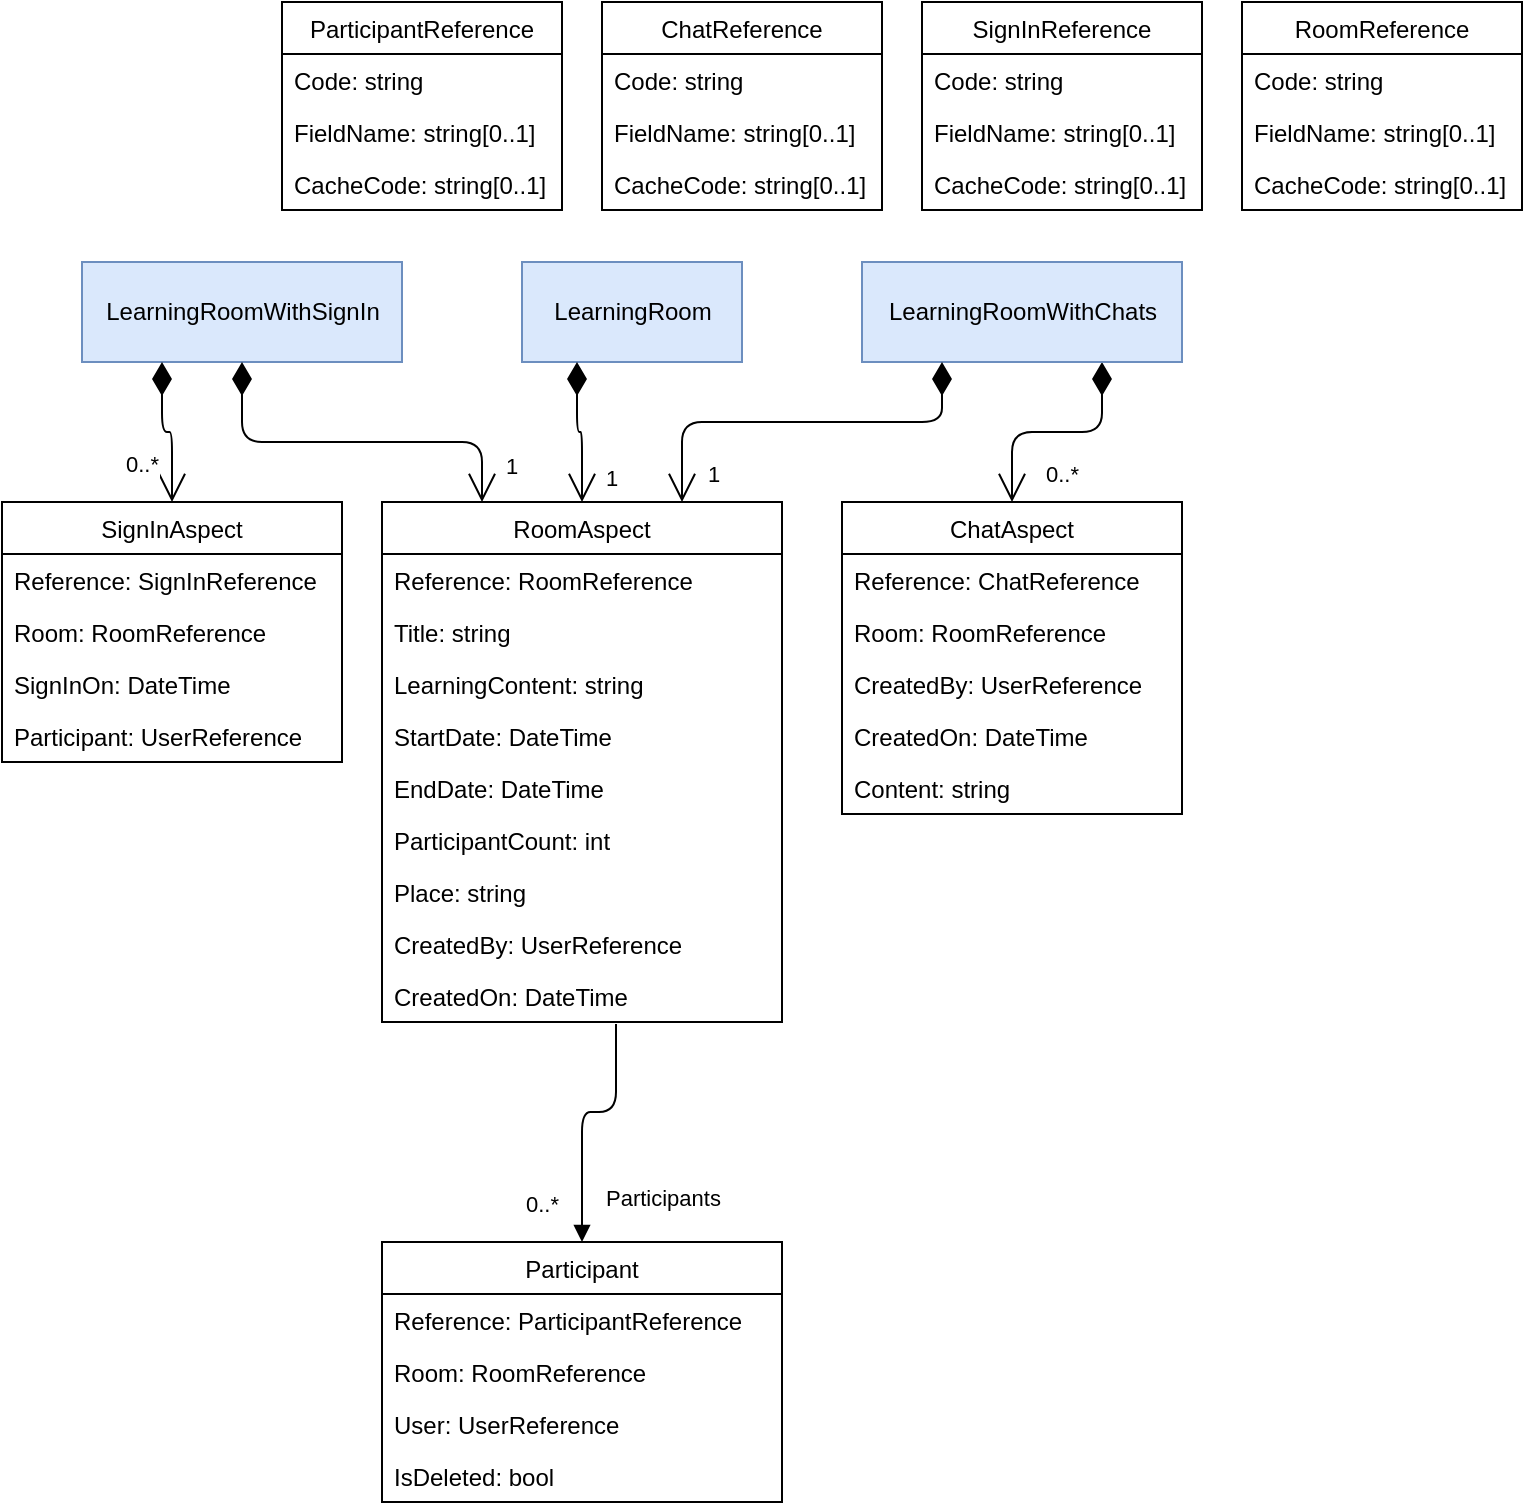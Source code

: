 <mxfile version="13.9.9" type="device"><diagram id="X1m0seBhDhbuq4w7VDQ-" name="Page-1"><mxGraphModel dx="782" dy="766" grid="1" gridSize="10" guides="1" tooltips="1" connect="1" arrows="1" fold="1" page="1" pageScale="1" pageWidth="827" pageHeight="1169" math="0" shadow="0"><root><mxCell id="0"/><mxCell id="1" parent="0"/><mxCell id="9OKOr-lO1oVz9kr22QyI-1" value="LearningRoom" style="html=1;fillColor=#dae8fc;strokeColor=#6c8ebf;" parent="1" vertex="1"><mxGeometry x="310" y="440" width="110" height="50" as="geometry"/></mxCell><mxCell id="9OKOr-lO1oVz9kr22QyI-2" value="RoomAspect" style="swimlane;fontStyle=0;childLayout=stackLayout;horizontal=1;startSize=26;fillColor=none;horizontalStack=0;resizeParent=1;resizeParentMax=0;resizeLast=0;collapsible=1;marginBottom=0;" parent="1" vertex="1"><mxGeometry x="240" y="560" width="200" height="260" as="geometry"/></mxCell><mxCell id="9OKOr-lO1oVz9kr22QyI-5" value="Reference: RoomReference" style="text;strokeColor=none;fillColor=none;align=left;verticalAlign=top;spacingLeft=4;spacingRight=4;overflow=hidden;rotatable=0;points=[[0,0.5],[1,0.5]];portConstraint=eastwest;" parent="9OKOr-lO1oVz9kr22QyI-2" vertex="1"><mxGeometry y="26" width="200" height="26" as="geometry"/></mxCell><mxCell id="d26UDt1RQuHkW1VjK_w8-8" value="Title: string" style="text;strokeColor=none;fillColor=none;align=left;verticalAlign=top;spacingLeft=4;spacingRight=4;overflow=hidden;rotatable=0;points=[[0,0.5],[1,0.5]];portConstraint=eastwest;" parent="9OKOr-lO1oVz9kr22QyI-2" vertex="1"><mxGeometry y="52" width="200" height="26" as="geometry"/></mxCell><mxCell id="9OKOr-lO1oVz9kr22QyI-12" value="LearningContent: string" style="text;strokeColor=none;fillColor=none;align=left;verticalAlign=top;spacingLeft=4;spacingRight=4;overflow=hidden;rotatable=0;points=[[0,0.5],[1,0.5]];portConstraint=eastwest;" parent="9OKOr-lO1oVz9kr22QyI-2" vertex="1"><mxGeometry y="78" width="200" height="26" as="geometry"/></mxCell><mxCell id="9OKOr-lO1oVz9kr22QyI-21" value="StartDate: DateTime" style="text;strokeColor=none;fillColor=none;align=left;verticalAlign=top;spacingLeft=4;spacingRight=4;overflow=hidden;rotatable=0;points=[[0,0.5],[1,0.5]];portConstraint=eastwest;" parent="9OKOr-lO1oVz9kr22QyI-2" vertex="1"><mxGeometry y="104" width="200" height="26" as="geometry"/></mxCell><mxCell id="9OKOr-lO1oVz9kr22QyI-22" value="EndDate: DateTime" style="text;strokeColor=none;fillColor=none;align=left;verticalAlign=top;spacingLeft=4;spacingRight=4;overflow=hidden;rotatable=0;points=[[0,0.5],[1,0.5]];portConstraint=eastwest;" parent="9OKOr-lO1oVz9kr22QyI-2" vertex="1"><mxGeometry y="130" width="200" height="26" as="geometry"/></mxCell><mxCell id="9OKOr-lO1oVz9kr22QyI-23" value="ParticipantCount: int" style="text;strokeColor=none;fillColor=none;align=left;verticalAlign=top;spacingLeft=4;spacingRight=4;overflow=hidden;rotatable=0;points=[[0,0.5],[1,0.5]];portConstraint=eastwest;" parent="9OKOr-lO1oVz9kr22QyI-2" vertex="1"><mxGeometry y="156" width="200" height="26" as="geometry"/></mxCell><mxCell id="9OKOr-lO1oVz9kr22QyI-26" value="Place: string" style="text;strokeColor=none;fillColor=none;align=left;verticalAlign=top;spacingLeft=4;spacingRight=4;overflow=hidden;rotatable=0;points=[[0,0.5],[1,0.5]];portConstraint=eastwest;" parent="9OKOr-lO1oVz9kr22QyI-2" vertex="1"><mxGeometry y="182" width="200" height="26" as="geometry"/></mxCell><mxCell id="d26UDt1RQuHkW1VjK_w8-5" value="CreatedBy: UserReference" style="text;strokeColor=none;fillColor=none;align=left;verticalAlign=top;spacingLeft=4;spacingRight=4;overflow=hidden;rotatable=0;points=[[0,0.5],[1,0.5]];portConstraint=eastwest;" parent="9OKOr-lO1oVz9kr22QyI-2" vertex="1"><mxGeometry y="208" width="200" height="26" as="geometry"/></mxCell><mxCell id="d26UDt1RQuHkW1VjK_w8-7" value="CreatedOn: DateTime" style="text;strokeColor=none;fillColor=none;align=left;verticalAlign=top;spacingLeft=4;spacingRight=4;overflow=hidden;rotatable=0;points=[[0,0.5],[1,0.5]];portConstraint=eastwest;" parent="9OKOr-lO1oVz9kr22QyI-2" vertex="1"><mxGeometry y="234" width="200" height="26" as="geometry"/></mxCell><mxCell id="9OKOr-lO1oVz9kr22QyI-13" value="RoomReference" style="swimlane;fontStyle=0;childLayout=stackLayout;horizontal=1;startSize=26;fillColor=none;horizontalStack=0;resizeParent=1;resizeParentMax=0;resizeLast=0;collapsible=1;marginBottom=0;" parent="1" vertex="1"><mxGeometry x="670" y="310" width="140" height="104" as="geometry"/></mxCell><mxCell id="9OKOr-lO1oVz9kr22QyI-14" value="Code: string" style="text;strokeColor=none;fillColor=none;align=left;verticalAlign=top;spacingLeft=4;spacingRight=4;overflow=hidden;rotatable=0;points=[[0,0.5],[1,0.5]];portConstraint=eastwest;" parent="9OKOr-lO1oVz9kr22QyI-13" vertex="1"><mxGeometry y="26" width="140" height="26" as="geometry"/></mxCell><mxCell id="9OKOr-lO1oVz9kr22QyI-15" value="FieldName: string[0..1]" style="text;strokeColor=none;fillColor=none;align=left;verticalAlign=top;spacingLeft=4;spacingRight=4;overflow=hidden;rotatable=0;points=[[0,0.5],[1,0.5]];portConstraint=eastwest;" parent="9OKOr-lO1oVz9kr22QyI-13" vertex="1"><mxGeometry y="52" width="140" height="26" as="geometry"/></mxCell><mxCell id="9OKOr-lO1oVz9kr22QyI-20" value="CacheCode: string[0..1]" style="text;strokeColor=none;fillColor=none;align=left;verticalAlign=top;spacingLeft=4;spacingRight=4;overflow=hidden;rotatable=0;points=[[0,0.5],[1,0.5]];portConstraint=eastwest;" parent="9OKOr-lO1oVz9kr22QyI-13" vertex="1"><mxGeometry y="78" width="140" height="26" as="geometry"/></mxCell><mxCell id="9OKOr-lO1oVz9kr22QyI-19" value="1" style="endArrow=open;html=1;endSize=12;startArrow=diamondThin;startSize=14;startFill=1;edgeStyle=orthogonalEdgeStyle;align=left;verticalAlign=bottom;exitX=0.25;exitY=1;exitDx=0;exitDy=0;entryX=0.5;entryY=0;entryDx=0;entryDy=0;" parent="1" source="9OKOr-lO1oVz9kr22QyI-1" target="9OKOr-lO1oVz9kr22QyI-2" edge="1"><mxGeometry x="0.899" y="10" relative="1" as="geometry"><mxPoint x="540" y="540" as="sourcePoint"/><mxPoint x="700" y="540" as="targetPoint"/><mxPoint as="offset"/></mxGeometry></mxCell><mxCell id="d26UDt1RQuHkW1VjK_w8-9" value="ChatAspect" style="swimlane;fontStyle=0;childLayout=stackLayout;horizontal=1;startSize=26;fillColor=none;horizontalStack=0;resizeParent=1;resizeParentMax=0;resizeLast=0;collapsible=1;marginBottom=0;" parent="1" vertex="1"><mxGeometry x="470" y="560" width="170" height="156" as="geometry"/></mxCell><mxCell id="d26UDt1RQuHkW1VjK_w8-10" value="Reference: ChatReference" style="text;strokeColor=none;fillColor=none;align=left;verticalAlign=top;spacingLeft=4;spacingRight=4;overflow=hidden;rotatable=0;points=[[0,0.5],[1,0.5]];portConstraint=eastwest;" parent="d26UDt1RQuHkW1VjK_w8-9" vertex="1"><mxGeometry y="26" width="170" height="26" as="geometry"/></mxCell><mxCell id="d26UDt1RQuHkW1VjK_w8-11" value="Room: RoomReference" style="text;strokeColor=none;fillColor=none;align=left;verticalAlign=top;spacingLeft=4;spacingRight=4;overflow=hidden;rotatable=0;points=[[0,0.5],[1,0.5]];portConstraint=eastwest;" parent="d26UDt1RQuHkW1VjK_w8-9" vertex="1"><mxGeometry y="52" width="170" height="26" as="geometry"/></mxCell><mxCell id="d26UDt1RQuHkW1VjK_w8-12" value="CreatedBy: UserReference" style="text;strokeColor=none;fillColor=none;align=left;verticalAlign=top;spacingLeft=4;spacingRight=4;overflow=hidden;rotatable=0;points=[[0,0.5],[1,0.5]];portConstraint=eastwest;" parent="d26UDt1RQuHkW1VjK_w8-9" vertex="1"><mxGeometry y="78" width="170" height="26" as="geometry"/></mxCell><mxCell id="d26UDt1RQuHkW1VjK_w8-14" value="CreatedOn: DateTime" style="text;strokeColor=none;fillColor=none;align=left;verticalAlign=top;spacingLeft=4;spacingRight=4;overflow=hidden;rotatable=0;points=[[0,0.5],[1,0.5]];portConstraint=eastwest;" parent="d26UDt1RQuHkW1VjK_w8-9" vertex="1"><mxGeometry y="104" width="170" height="26" as="geometry"/></mxCell><mxCell id="d26UDt1RQuHkW1VjK_w8-15" value="Content: string" style="text;strokeColor=none;fillColor=none;align=left;verticalAlign=top;spacingLeft=4;spacingRight=4;overflow=hidden;rotatable=0;points=[[0,0.5],[1,0.5]];portConstraint=eastwest;" parent="d26UDt1RQuHkW1VjK_w8-9" vertex="1"><mxGeometry y="130" width="170" height="26" as="geometry"/></mxCell><mxCell id="d26UDt1RQuHkW1VjK_w8-13" value="0..*" style="endArrow=open;endSize=12;startArrow=diamondThin;startSize=14;startFill=1;edgeStyle=orthogonalEdgeStyle;align=left;verticalAlign=bottom;exitX=0.75;exitY=1;exitDx=0;exitDy=0;html=1;labelBorderColor=none;" parent="1" source="d26UDt1RQuHkW1VjK_w8-16" target="d26UDt1RQuHkW1VjK_w8-9" edge="1"><mxGeometry x="0.907" y="15" relative="1" as="geometry"><mxPoint x="590" y="440" as="sourcePoint"/><mxPoint x="692.5" y="500" as="targetPoint"/><mxPoint as="offset"/></mxGeometry></mxCell><mxCell id="d26UDt1RQuHkW1VjK_w8-16" value="LearningRoomWithChats" style="html=1;fillColor=#dae8fc;strokeColor=#6c8ebf;" parent="1" vertex="1"><mxGeometry x="480" y="440" width="160" height="50" as="geometry"/></mxCell><mxCell id="d26UDt1RQuHkW1VjK_w8-17" value="1" style="endArrow=open;html=1;endSize=12;startArrow=diamondThin;startSize=14;startFill=1;edgeStyle=orthogonalEdgeStyle;align=left;verticalAlign=bottom;exitX=0.25;exitY=1;exitDx=0;exitDy=0;entryX=0.75;entryY=0;entryDx=0;entryDy=0;" parent="1" source="d26UDt1RQuHkW1VjK_w8-16" target="9OKOr-lO1oVz9kr22QyI-2" edge="1"><mxGeometry x="0.95" y="11" relative="1" as="geometry"><mxPoint x="600" y="780" as="sourcePoint"/><mxPoint x="760" y="780" as="targetPoint"/><Array as="points"><mxPoint x="520" y="520"/><mxPoint x="390" y="520"/></Array><mxPoint as="offset"/></mxGeometry></mxCell><mxCell id="d26UDt1RQuHkW1VjK_w8-18" value="SignInAspect" style="swimlane;fontStyle=0;childLayout=stackLayout;horizontal=1;startSize=26;fillColor=none;horizontalStack=0;resizeParent=1;resizeParentMax=0;resizeLast=0;collapsible=1;marginBottom=0;" parent="1" vertex="1"><mxGeometry x="50" y="560" width="170" height="130" as="geometry"/></mxCell><mxCell id="d26UDt1RQuHkW1VjK_w8-19" value="Reference: SignInReference" style="text;strokeColor=none;fillColor=none;align=left;verticalAlign=top;spacingLeft=4;spacingRight=4;overflow=hidden;rotatable=0;points=[[0,0.5],[1,0.5]];portConstraint=eastwest;" parent="d26UDt1RQuHkW1VjK_w8-18" vertex="1"><mxGeometry y="26" width="170" height="26" as="geometry"/></mxCell><mxCell id="d26UDt1RQuHkW1VjK_w8-20" value="Room: RoomReference" style="text;strokeColor=none;fillColor=none;align=left;verticalAlign=top;spacingLeft=4;spacingRight=4;overflow=hidden;rotatable=0;points=[[0,0.5],[1,0.5]];portConstraint=eastwest;" parent="d26UDt1RQuHkW1VjK_w8-18" vertex="1"><mxGeometry y="52" width="170" height="26" as="geometry"/></mxCell><mxCell id="d26UDt1RQuHkW1VjK_w8-21" value="SignInOn: DateTime" style="text;strokeColor=none;fillColor=none;align=left;verticalAlign=top;spacingLeft=4;spacingRight=4;overflow=hidden;rotatable=0;points=[[0,0.5],[1,0.5]];portConstraint=eastwest;" parent="d26UDt1RQuHkW1VjK_w8-18" vertex="1"><mxGeometry y="78" width="170" height="26" as="geometry"/></mxCell><mxCell id="d26UDt1RQuHkW1VjK_w8-22" value="Participant: UserReference" style="text;strokeColor=none;fillColor=none;align=left;verticalAlign=top;spacingLeft=4;spacingRight=4;overflow=hidden;rotatable=0;points=[[0,0.5],[1,0.5]];portConstraint=eastwest;" parent="d26UDt1RQuHkW1VjK_w8-18" vertex="1"><mxGeometry y="104" width="170" height="26" as="geometry"/></mxCell><mxCell id="d26UDt1RQuHkW1VjK_w8-23" value="LearningRoomWithSignIn" style="html=1;fillColor=#dae8fc;strokeColor=#6c8ebf;" parent="1" vertex="1"><mxGeometry x="90" y="440" width="160" height="50" as="geometry"/></mxCell><mxCell id="d26UDt1RQuHkW1VjK_w8-24" value="0..*" style="endArrow=open;html=1;endSize=12;startArrow=diamondThin;startSize=14;startFill=1;edgeStyle=orthogonalEdgeStyle;align=left;verticalAlign=bottom;exitX=0.25;exitY=1;exitDx=0;exitDy=0;labelBorderColor=none;" parent="1" source="d26UDt1RQuHkW1VjK_w8-23" target="d26UDt1RQuHkW1VjK_w8-18" edge="1"><mxGeometry x="0.733" y="-25" relative="1" as="geometry"><mxPoint x="90" y="520" as="sourcePoint"/><mxPoint x="250" y="520" as="targetPoint"/><mxPoint as="offset"/></mxGeometry></mxCell><mxCell id="d26UDt1RQuHkW1VjK_w8-25" value="1" style="endArrow=open;html=1;endSize=12;startArrow=diamondThin;startSize=14;startFill=1;edgeStyle=orthogonalEdgeStyle;align=left;verticalAlign=bottom;exitX=0.5;exitY=1;exitDx=0;exitDy=0;entryX=0.25;entryY=0;entryDx=0;entryDy=0;" parent="1" source="d26UDt1RQuHkW1VjK_w8-23" target="9OKOr-lO1oVz9kr22QyI-2" edge="1"><mxGeometry x="0.899" y="10" relative="1" as="geometry"><mxPoint x="347.5" y="500" as="sourcePoint"/><mxPoint x="350" y="570" as="targetPoint"/><mxPoint as="offset"/><Array as="points"><mxPoint x="170" y="530"/><mxPoint x="290" y="530"/></Array></mxGeometry></mxCell><mxCell id="d26UDt1RQuHkW1VjK_w8-26" value="SignInReference" style="swimlane;fontStyle=0;childLayout=stackLayout;horizontal=1;startSize=26;fillColor=none;horizontalStack=0;resizeParent=1;resizeParentMax=0;resizeLast=0;collapsible=1;marginBottom=0;" parent="1" vertex="1"><mxGeometry x="510" y="310" width="140" height="104" as="geometry"/></mxCell><mxCell id="d26UDt1RQuHkW1VjK_w8-27" value="Code: string" style="text;strokeColor=none;fillColor=none;align=left;verticalAlign=top;spacingLeft=4;spacingRight=4;overflow=hidden;rotatable=0;points=[[0,0.5],[1,0.5]];portConstraint=eastwest;" parent="d26UDt1RQuHkW1VjK_w8-26" vertex="1"><mxGeometry y="26" width="140" height="26" as="geometry"/></mxCell><mxCell id="d26UDt1RQuHkW1VjK_w8-28" value="FieldName: string[0..1]" style="text;strokeColor=none;fillColor=none;align=left;verticalAlign=top;spacingLeft=4;spacingRight=4;overflow=hidden;rotatable=0;points=[[0,0.5],[1,0.5]];portConstraint=eastwest;" parent="d26UDt1RQuHkW1VjK_w8-26" vertex="1"><mxGeometry y="52" width="140" height="26" as="geometry"/></mxCell><mxCell id="d26UDt1RQuHkW1VjK_w8-29" value="CacheCode: string[0..1]" style="text;strokeColor=none;fillColor=none;align=left;verticalAlign=top;spacingLeft=4;spacingRight=4;overflow=hidden;rotatable=0;points=[[0,0.5],[1,0.5]];portConstraint=eastwest;" parent="d26UDt1RQuHkW1VjK_w8-26" vertex="1"><mxGeometry y="78" width="140" height="26" as="geometry"/></mxCell><mxCell id="d26UDt1RQuHkW1VjK_w8-30" value="ChatReference" style="swimlane;fontStyle=0;childLayout=stackLayout;horizontal=1;startSize=26;fillColor=none;horizontalStack=0;resizeParent=1;resizeParentMax=0;resizeLast=0;collapsible=1;marginBottom=0;" parent="1" vertex="1"><mxGeometry x="350" y="310" width="140" height="104" as="geometry"/></mxCell><mxCell id="d26UDt1RQuHkW1VjK_w8-31" value="Code: string" style="text;strokeColor=none;fillColor=none;align=left;verticalAlign=top;spacingLeft=4;spacingRight=4;overflow=hidden;rotatable=0;points=[[0,0.5],[1,0.5]];portConstraint=eastwest;" parent="d26UDt1RQuHkW1VjK_w8-30" vertex="1"><mxGeometry y="26" width="140" height="26" as="geometry"/></mxCell><mxCell id="d26UDt1RQuHkW1VjK_w8-32" value="FieldName: string[0..1]" style="text;strokeColor=none;fillColor=none;align=left;verticalAlign=top;spacingLeft=4;spacingRight=4;overflow=hidden;rotatable=0;points=[[0,0.5],[1,0.5]];portConstraint=eastwest;" parent="d26UDt1RQuHkW1VjK_w8-30" vertex="1"><mxGeometry y="52" width="140" height="26" as="geometry"/></mxCell><mxCell id="d26UDt1RQuHkW1VjK_w8-33" value="CacheCode: string[0..1]" style="text;strokeColor=none;fillColor=none;align=left;verticalAlign=top;spacingLeft=4;spacingRight=4;overflow=hidden;rotatable=0;points=[[0,0.5],[1,0.5]];portConstraint=eastwest;" parent="d26UDt1RQuHkW1VjK_w8-30" vertex="1"><mxGeometry y="78" width="140" height="26" as="geometry"/></mxCell><mxCell id="N678rEgPAOiKIfq9S94B-1" value="Participant" style="swimlane;fontStyle=0;childLayout=stackLayout;horizontal=1;startSize=26;fillColor=none;horizontalStack=0;resizeParent=1;resizeParentMax=0;resizeLast=0;collapsible=1;marginBottom=0;" vertex="1" parent="1"><mxGeometry x="240" y="930" width="200" height="130" as="geometry"/></mxCell><mxCell id="N678rEgPAOiKIfq9S94B-2" value="Reference: ParticipantReference" style="text;strokeColor=none;fillColor=none;align=left;verticalAlign=top;spacingLeft=4;spacingRight=4;overflow=hidden;rotatable=0;points=[[0,0.5],[1,0.5]];portConstraint=eastwest;" vertex="1" parent="N678rEgPAOiKIfq9S94B-1"><mxGeometry y="26" width="200" height="26" as="geometry"/></mxCell><mxCell id="N678rEgPAOiKIfq9S94B-3" value="Room: RoomReference" style="text;strokeColor=none;fillColor=none;align=left;verticalAlign=top;spacingLeft=4;spacingRight=4;overflow=hidden;rotatable=0;points=[[0,0.5],[1,0.5]];portConstraint=eastwest;" vertex="1" parent="N678rEgPAOiKIfq9S94B-1"><mxGeometry y="52" width="200" height="26" as="geometry"/></mxCell><mxCell id="N678rEgPAOiKIfq9S94B-4" value="User: UserReference" style="text;strokeColor=none;fillColor=none;align=left;verticalAlign=top;spacingLeft=4;spacingRight=4;overflow=hidden;rotatable=0;points=[[0,0.5],[1,0.5]];portConstraint=eastwest;" vertex="1" parent="N678rEgPAOiKIfq9S94B-1"><mxGeometry y="78" width="200" height="26" as="geometry"/></mxCell><mxCell id="N678rEgPAOiKIfq9S94B-5" value="IsDeleted: bool" style="text;strokeColor=none;fillColor=none;align=left;verticalAlign=top;spacingLeft=4;spacingRight=4;overflow=hidden;rotatable=0;points=[[0,0.5],[1,0.5]];portConstraint=eastwest;" vertex="1" parent="N678rEgPAOiKIfq9S94B-1"><mxGeometry y="104" width="200" height="26" as="geometry"/></mxCell><mxCell id="N678rEgPAOiKIfq9S94B-6" value="ParticipantReference" style="swimlane;fontStyle=0;childLayout=stackLayout;horizontal=1;startSize=26;fillColor=none;horizontalStack=0;resizeParent=1;resizeParentMax=0;resizeLast=0;collapsible=1;marginBottom=0;" vertex="1" parent="1"><mxGeometry x="190" y="310" width="140" height="104" as="geometry"/></mxCell><mxCell id="N678rEgPAOiKIfq9S94B-7" value="Code: string" style="text;strokeColor=none;fillColor=none;align=left;verticalAlign=top;spacingLeft=4;spacingRight=4;overflow=hidden;rotatable=0;points=[[0,0.5],[1,0.5]];portConstraint=eastwest;" vertex="1" parent="N678rEgPAOiKIfq9S94B-6"><mxGeometry y="26" width="140" height="26" as="geometry"/></mxCell><mxCell id="N678rEgPAOiKIfq9S94B-8" value="FieldName: string[0..1]" style="text;strokeColor=none;fillColor=none;align=left;verticalAlign=top;spacingLeft=4;spacingRight=4;overflow=hidden;rotatable=0;points=[[0,0.5],[1,0.5]];portConstraint=eastwest;" vertex="1" parent="N678rEgPAOiKIfq9S94B-6"><mxGeometry y="52" width="140" height="26" as="geometry"/></mxCell><mxCell id="N678rEgPAOiKIfq9S94B-9" value="CacheCode: string[0..1]" style="text;strokeColor=none;fillColor=none;align=left;verticalAlign=top;spacingLeft=4;spacingRight=4;overflow=hidden;rotatable=0;points=[[0,0.5],[1,0.5]];portConstraint=eastwest;" vertex="1" parent="N678rEgPAOiKIfq9S94B-6"><mxGeometry y="78" width="140" height="26" as="geometry"/></mxCell><object label="Participants" id="N678rEgPAOiKIfq9S94B-10"><mxCell style="endArrow=block;endFill=1;html=1;edgeStyle=orthogonalEdgeStyle;align=left;verticalAlign=top;entryX=0.5;entryY=0;entryDx=0;entryDy=0;exitX=0.585;exitY=1.038;exitDx=0;exitDy=0;exitPerimeter=0;" edge="1" parent="1" source="d26UDt1RQuHkW1VjK_w8-7" target="N678rEgPAOiKIfq9S94B-1"><mxGeometry x="0.45" y="10" relative="1" as="geometry"><mxPoint x="420" y="865" as="sourcePoint"/><mxPoint x="480" y="690" as="targetPoint"/><Array as="points"><mxPoint x="357" y="865"/><mxPoint x="340" y="865"/></Array><mxPoint as="offset"/></mxGeometry></mxCell></object><mxCell id="N678rEgPAOiKIfq9S94B-11" value="0..*" style="edgeLabel;resizable=0;html=1;align=left;verticalAlign=bottom;labelBorderColor=none;" connectable="0" vertex="1" parent="N678rEgPAOiKIfq9S94B-10"><mxGeometry x="-1" relative="1" as="geometry"><mxPoint x="-47" y="99.01" as="offset"/></mxGeometry></mxCell></root></mxGraphModel></diagram></mxfile>